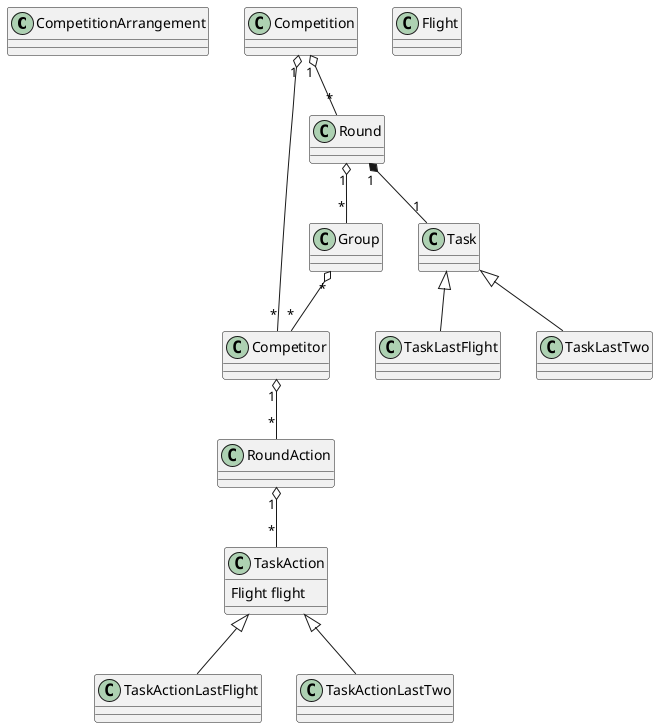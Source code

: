 @startuml

class CompetitionArrangement

class Competition
class Competitor
class Round
class Task
class TaskLastFlight
class TaskLastTwo
class TaskActionLastFlight
class TaskActionLastTwo
class Group
class TaskAction{
Flight flight
}
class RoundAction
class Flight

Round "1" o-- "*" Group
RoundAction "1" o-- "*" TaskAction
TaskAction <|-- TaskActionLastFlight
TaskAction <|-- TaskActionLastTwo

Task <|-- TaskLastFlight
Task <|-- TaskLastTwo

Competitor "1" o-- "*" RoundAction

Competition "1" o-- "*" Competitor
Competition "1" o-- "*" Round
Round "1" *-- "1" Task

Group "*" o-- "*" Competitor


@enduml